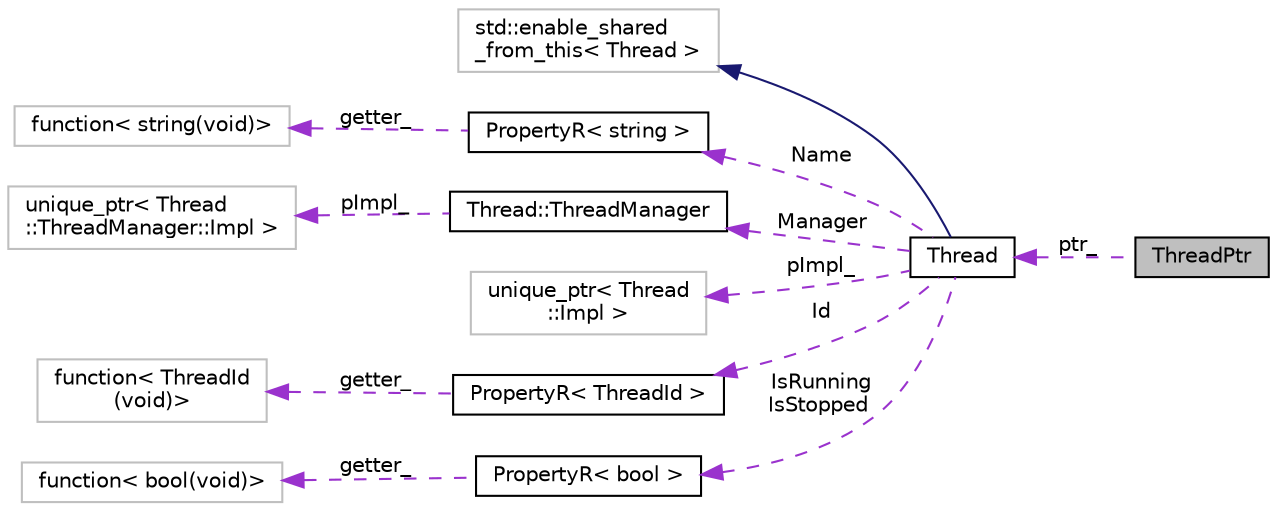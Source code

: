 digraph "ThreadPtr"
{
 // INTERACTIVE_SVG=YES
 // LATEX_PDF_SIZE
  edge [fontname="Helvetica",fontsize="10",labelfontname="Helvetica",labelfontsize="10"];
  node [fontname="Helvetica",fontsize="10",shape=record];
  rankdir="LR";
  Node1 [label="ThreadPtr",height=0.2,width=0.4,color="black", fillcolor="grey75", style="filled", fontcolor="black",tooltip=" "];
  Node2 -> Node1 [dir="back",color="darkorchid3",fontsize="10",style="dashed",label=" ptr_" ,fontname="Helvetica"];
  Node2 [label="Thread",height=0.2,width=0.4,color="black", fillcolor="white", style="filled",URL="$class_thread.html",tooltip="This class represents a thread in the system."];
  Node3 -> Node2 [dir="back",color="midnightblue",fontsize="10",style="solid",fontname="Helvetica"];
  Node3 [label="std::enable_shared\l_from_this\< Thread \>",height=0.2,width=0.4,color="grey75", fillcolor="white", style="filled",tooltip=" "];
  Node4 -> Node2 [dir="back",color="darkorchid3",fontsize="10",style="dashed",label=" Name" ,fontname="Helvetica"];
  Node4 [label="PropertyR\< string \>",height=0.2,width=0.4,color="black", fillcolor="white", style="filled",URL="$struct_property_r.html",tooltip=" "];
  Node5 -> Node4 [dir="back",color="darkorchid3",fontsize="10",style="dashed",label=" getter_" ,fontname="Helvetica"];
  Node5 [label="function\< string(void)\>",height=0.2,width=0.4,color="grey75", fillcolor="white", style="filled",tooltip=" "];
  Node6 -> Node2 [dir="back",color="darkorchid3",fontsize="10",style="dashed",label=" Manager" ,fontname="Helvetica"];
  Node6 [label="Thread::ThreadManager",height=0.2,width=0.4,color="black", fillcolor="white", style="filled",URL="$struct_thread_1_1_thread_manager.html",tooltip=" "];
  Node7 -> Node6 [dir="back",color="darkorchid3",fontsize="10",style="dashed",label=" pImpl_" ,fontname="Helvetica"];
  Node7 [label="unique_ptr\< Thread\l::ThreadManager::Impl \>",height=0.2,width=0.4,color="grey75", fillcolor="white", style="filled",tooltip=" "];
  Node8 -> Node2 [dir="back",color="darkorchid3",fontsize="10",style="dashed",label=" pImpl_" ,fontname="Helvetica"];
  Node8 [label="unique_ptr\< Thread\l::Impl \>",height=0.2,width=0.4,color="grey75", fillcolor="white", style="filled",tooltip=" "];
  Node9 -> Node2 [dir="back",color="darkorchid3",fontsize="10",style="dashed",label=" Id" ,fontname="Helvetica"];
  Node9 [label="PropertyR\< ThreadId \>",height=0.2,width=0.4,color="black", fillcolor="white", style="filled",URL="$struct_property_r.html",tooltip=" "];
  Node10 -> Node9 [dir="back",color="darkorchid3",fontsize="10",style="dashed",label=" getter_" ,fontname="Helvetica"];
  Node10 [label="function\< ThreadId\l(void)\>",height=0.2,width=0.4,color="grey75", fillcolor="white", style="filled",tooltip=" "];
  Node11 -> Node2 [dir="back",color="darkorchid3",fontsize="10",style="dashed",label=" IsRunning\nIsStopped" ,fontname="Helvetica"];
  Node11 [label="PropertyR\< bool \>",height=0.2,width=0.4,color="black", fillcolor="white", style="filled",URL="$struct_property_r.html",tooltip=" "];
  Node12 -> Node11 [dir="back",color="darkorchid3",fontsize="10",style="dashed",label=" getter_" ,fontname="Helvetica"];
  Node12 [label="function\< bool(void)\>",height=0.2,width=0.4,color="grey75", fillcolor="white", style="filled",tooltip=" "];
}
